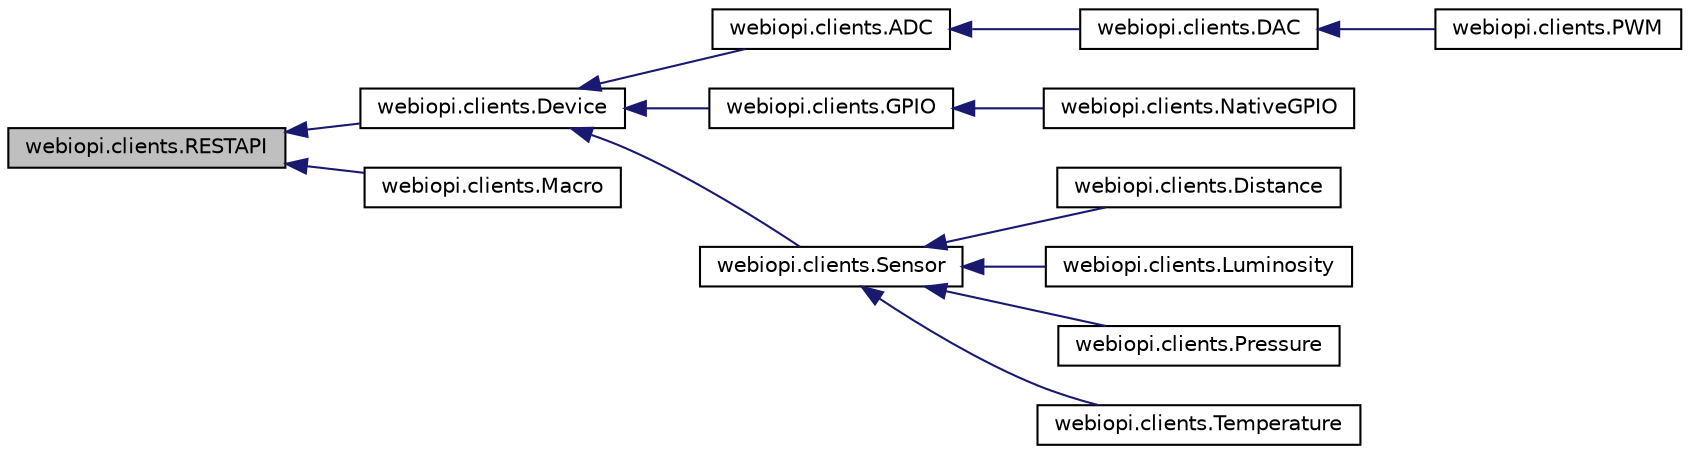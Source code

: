digraph "webiopi.clients.RESTAPI"
{
  edge [fontname="Helvetica",fontsize="10",labelfontname="Helvetica",labelfontsize="10"];
  node [fontname="Helvetica",fontsize="10",shape=record];
  rankdir="LR";
  Node1 [label="webiopi.clients.RESTAPI",height=0.2,width=0.4,color="black", fillcolor="grey75", style="filled", fontcolor="black"];
  Node1 -> Node2 [dir="back",color="midnightblue",fontsize="10",style="solid",fontname="Helvetica"];
  Node2 [label="webiopi.clients.Device",height=0.2,width=0.4,color="black", fillcolor="white", style="filled",URL="$classwebiopi_1_1clients_1_1Device.html"];
  Node2 -> Node3 [dir="back",color="midnightblue",fontsize="10",style="solid",fontname="Helvetica"];
  Node3 [label="webiopi.clients.ADC",height=0.2,width=0.4,color="black", fillcolor="white", style="filled",URL="$classwebiopi_1_1clients_1_1ADC.html"];
  Node3 -> Node4 [dir="back",color="midnightblue",fontsize="10",style="solid",fontname="Helvetica"];
  Node4 [label="webiopi.clients.DAC",height=0.2,width=0.4,color="black", fillcolor="white", style="filled",URL="$classwebiopi_1_1clients_1_1DAC.html"];
  Node4 -> Node5 [dir="back",color="midnightblue",fontsize="10",style="solid",fontname="Helvetica"];
  Node5 [label="webiopi.clients.PWM",height=0.2,width=0.4,color="black", fillcolor="white", style="filled",URL="$classwebiopi_1_1clients_1_1PWM.html"];
  Node2 -> Node6 [dir="back",color="midnightblue",fontsize="10",style="solid",fontname="Helvetica"];
  Node6 [label="webiopi.clients.GPIO",height=0.2,width=0.4,color="black", fillcolor="white", style="filled",URL="$classwebiopi_1_1clients_1_1GPIO.html"];
  Node6 -> Node7 [dir="back",color="midnightblue",fontsize="10",style="solid",fontname="Helvetica"];
  Node7 [label="webiopi.clients.NativeGPIO",height=0.2,width=0.4,color="black", fillcolor="white", style="filled",URL="$classwebiopi_1_1clients_1_1NativeGPIO.html"];
  Node2 -> Node8 [dir="back",color="midnightblue",fontsize="10",style="solid",fontname="Helvetica"];
  Node8 [label="webiopi.clients.Sensor",height=0.2,width=0.4,color="black", fillcolor="white", style="filled",URL="$classwebiopi_1_1clients_1_1Sensor.html"];
  Node8 -> Node9 [dir="back",color="midnightblue",fontsize="10",style="solid",fontname="Helvetica"];
  Node9 [label="webiopi.clients.Distance",height=0.2,width=0.4,color="black", fillcolor="white", style="filled",URL="$classwebiopi_1_1clients_1_1Distance.html"];
  Node8 -> Node10 [dir="back",color="midnightblue",fontsize="10",style="solid",fontname="Helvetica"];
  Node10 [label="webiopi.clients.Luminosity",height=0.2,width=0.4,color="black", fillcolor="white", style="filled",URL="$classwebiopi_1_1clients_1_1Luminosity.html"];
  Node8 -> Node11 [dir="back",color="midnightblue",fontsize="10",style="solid",fontname="Helvetica"];
  Node11 [label="webiopi.clients.Pressure",height=0.2,width=0.4,color="black", fillcolor="white", style="filled",URL="$classwebiopi_1_1clients_1_1Pressure.html"];
  Node8 -> Node12 [dir="back",color="midnightblue",fontsize="10",style="solid",fontname="Helvetica"];
  Node12 [label="webiopi.clients.Temperature",height=0.2,width=0.4,color="black", fillcolor="white", style="filled",URL="$classwebiopi_1_1clients_1_1Temperature.html"];
  Node1 -> Node13 [dir="back",color="midnightblue",fontsize="10",style="solid",fontname="Helvetica"];
  Node13 [label="webiopi.clients.Macro",height=0.2,width=0.4,color="black", fillcolor="white", style="filled",URL="$classwebiopi_1_1clients_1_1Macro.html"];
}
